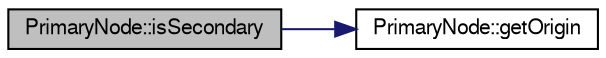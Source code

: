 digraph "PrimaryNode::isSecondary"
{
  edge [fontname="FreeSans",fontsize="10",labelfontname="FreeSans",labelfontsize="10"];
  node [fontname="FreeSans",fontsize="10",shape=record];
  rankdir="LR";
  Node1 [label="PrimaryNode::isSecondary",height=0.2,width=0.4,color="black", fillcolor="grey75", style="filled", fontcolor="black"];
  Node1 -> Node2 [color="midnightblue",fontsize="10",style="solid",fontname="FreeSans"];
  Node2 [label="PrimaryNode::getOrigin",height=0.2,width=0.4,color="black", fillcolor="white", style="filled",URL="$class_primary_node.html#a2598f6a9a72d1730f7827947c8ac42b0"];
}
